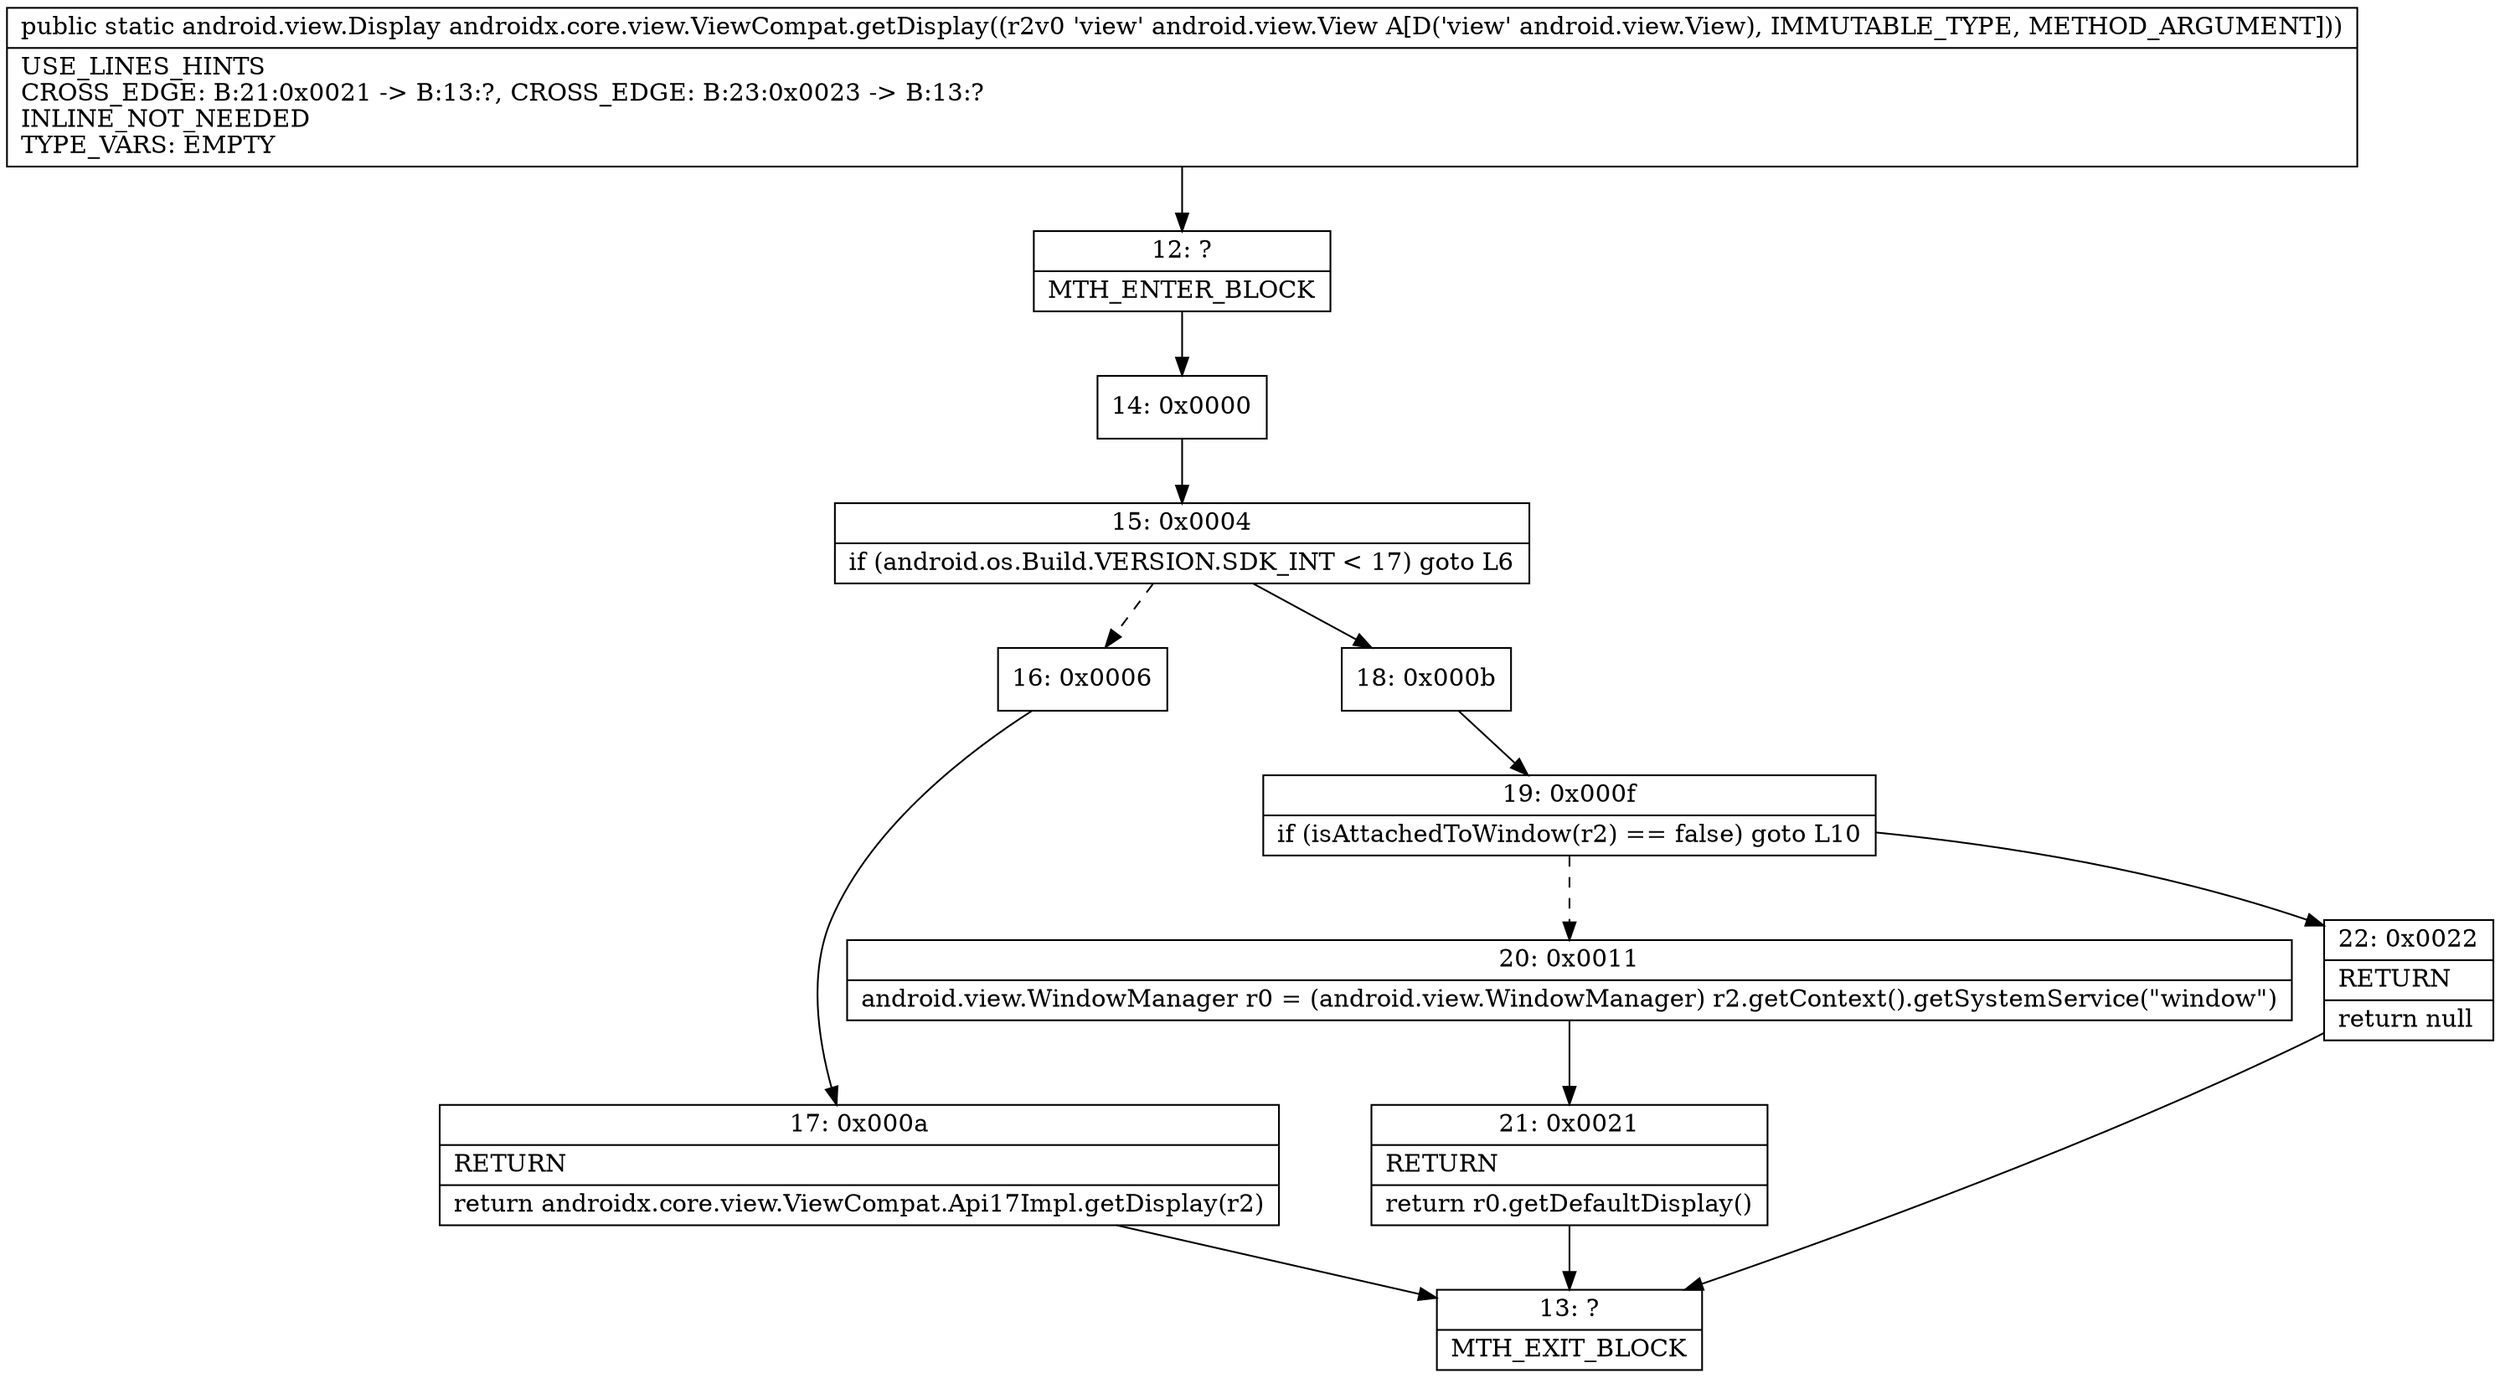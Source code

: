 digraph "CFG forandroidx.core.view.ViewCompat.getDisplay(Landroid\/view\/View;)Landroid\/view\/Display;" {
Node_12 [shape=record,label="{12\:\ ?|MTH_ENTER_BLOCK\l}"];
Node_14 [shape=record,label="{14\:\ 0x0000}"];
Node_15 [shape=record,label="{15\:\ 0x0004|if (android.os.Build.VERSION.SDK_INT \< 17) goto L6\l}"];
Node_16 [shape=record,label="{16\:\ 0x0006}"];
Node_17 [shape=record,label="{17\:\ 0x000a|RETURN\l|return androidx.core.view.ViewCompat.Api17Impl.getDisplay(r2)\l}"];
Node_13 [shape=record,label="{13\:\ ?|MTH_EXIT_BLOCK\l}"];
Node_18 [shape=record,label="{18\:\ 0x000b}"];
Node_19 [shape=record,label="{19\:\ 0x000f|if (isAttachedToWindow(r2) == false) goto L10\l}"];
Node_20 [shape=record,label="{20\:\ 0x0011|android.view.WindowManager r0 = (android.view.WindowManager) r2.getContext().getSystemService(\"window\")\l}"];
Node_21 [shape=record,label="{21\:\ 0x0021|RETURN\l|return r0.getDefaultDisplay()\l}"];
Node_22 [shape=record,label="{22\:\ 0x0022|RETURN\l|return null\l}"];
MethodNode[shape=record,label="{public static android.view.Display androidx.core.view.ViewCompat.getDisplay((r2v0 'view' android.view.View A[D('view' android.view.View), IMMUTABLE_TYPE, METHOD_ARGUMENT]))  | USE_LINES_HINTS\lCROSS_EDGE: B:21:0x0021 \-\> B:13:?, CROSS_EDGE: B:23:0x0023 \-\> B:13:?\lINLINE_NOT_NEEDED\lTYPE_VARS: EMPTY\l}"];
MethodNode -> Node_12;Node_12 -> Node_14;
Node_14 -> Node_15;
Node_15 -> Node_16[style=dashed];
Node_15 -> Node_18;
Node_16 -> Node_17;
Node_17 -> Node_13;
Node_18 -> Node_19;
Node_19 -> Node_20[style=dashed];
Node_19 -> Node_22;
Node_20 -> Node_21;
Node_21 -> Node_13;
Node_22 -> Node_13;
}

